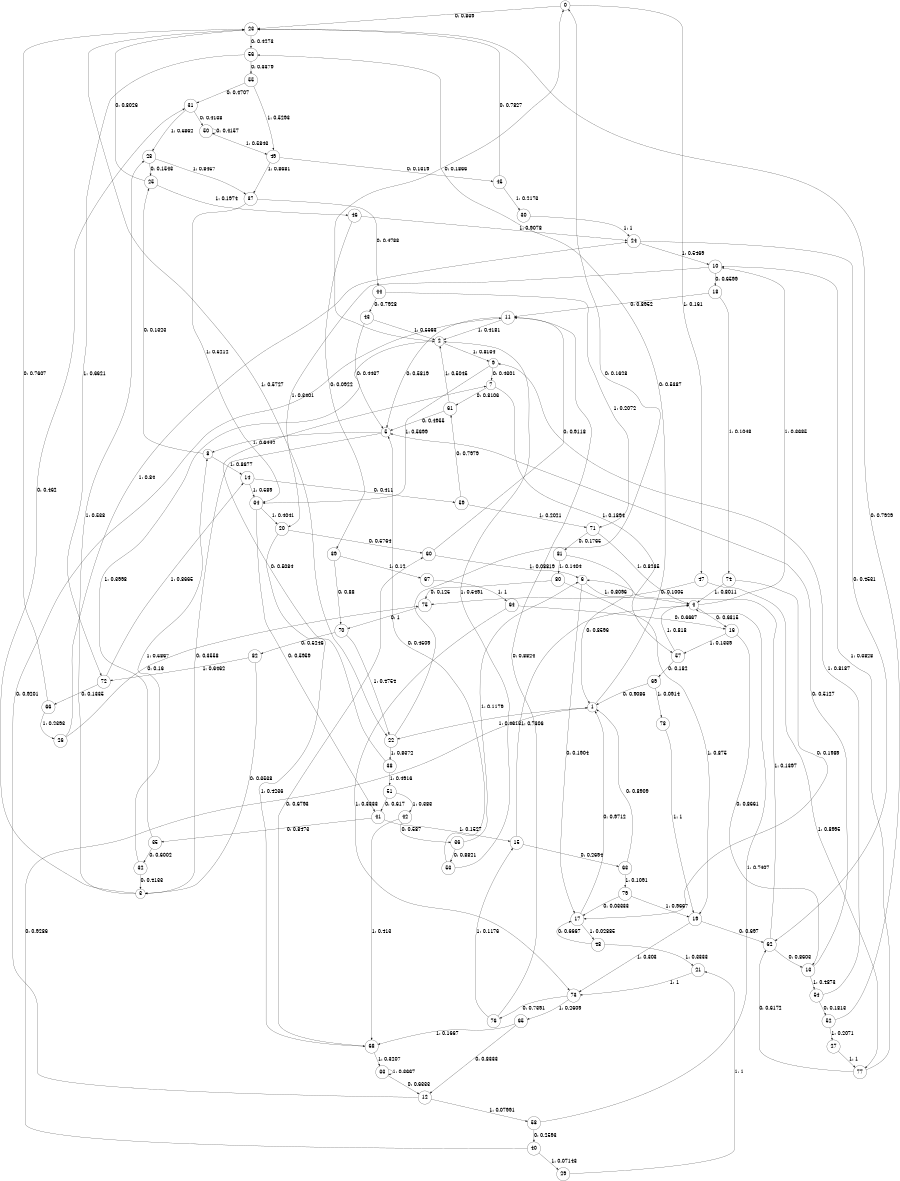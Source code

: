digraph "ch37concat_phase3_L10" {
size = "6,8.5";
ratio = "fill";
node [shape = circle];
node [fontsize = 24];
edge [fontsize = 24];
0 -> 23 [label = "0: 0.839    "];
0 -> 47 [label = "1: 0.161    "];
1 -> 56 [label = "0: 0.5387   "];
1 -> 22 [label = "1: 0.4613   "];
2 -> 0 [label = "0: 0.1866   "];
2 -> 9 [label = "1: 0.8134   "];
3 -> 31 [label = "0: 0.462    "];
3 -> 28 [label = "1: 0.538    "];
4 -> 16 [label = "0: 0.6315   "];
4 -> 10 [label = "1: 0.3685   "];
5 -> 3 [label = "0: 0.3558   "];
5 -> 8 [label = "1: 0.6442   "];
6 -> 17 [label = "0: 0.1904   "];
6 -> 4 [label = "1: 0.8096   "];
7 -> 61 [label = "0: 0.8106   "];
7 -> 57 [label = "1: 0.1894   "];
8 -> 25 [label = "0: 0.1323   "];
8 -> 14 [label = "1: 0.8677   "];
9 -> 7 [label = "0: 0.4301   "];
9 -> 34 [label = "1: 0.5699   "];
10 -> 18 [label = "0: 0.6599   "];
10 -> 20 [label = "1: 0.3401   "];
11 -> 5 [label = "0: 0.5819   "];
11 -> 2 [label = "1: 0.4181   "];
12 -> 11 [label = "0: 0.9201   "];
12 -> 58 [label = "1: 0.07991  "];
13 -> 5 [label = "0: 0.5127   "];
13 -> 54 [label = "1: 0.4873   "];
14 -> 59 [label = "0: 0.411    "];
14 -> 34 [label = "1: 0.589    "];
15 -> 63 [label = "0: 0.2694   "];
15 -> 4 [label = "1: 0.7306   "];
16 -> 13 [label = "0: 0.8661   "];
16 -> 57 [label = "1: 0.1339   "];
17 -> 1 [label = "0: 0.9712   "];
17 -> 48 [label = "1: 0.02885  "];
18 -> 11 [label = "0: 0.8952   "];
18 -> 74 [label = "1: 0.1048   "];
19 -> 62 [label = "0: 0.697    "];
19 -> 73 [label = "1: 0.303    "];
20 -> 60 [label = "0: 0.5764   "];
20 -> 68 [label = "1: 0.4236   "];
21 -> 73 [label = "1: 1        "];
22 -> 0 [label = "0: 0.1628   "];
22 -> 38 [label = "1: 0.8372   "];
23 -> 56 [label = "0: 0.4273   "];
23 -> 22 [label = "1: 0.5727   "];
24 -> 62 [label = "0: 0.4531   "];
24 -> 10 [label = "1: 0.5469   "];
25 -> 23 [label = "0: 0.8026   "];
25 -> 46 [label = "1: 0.1974   "];
26 -> 75 [label = "0: 0.16     "];
26 -> 24 [label = "1: 0.84     "];
27 -> 77 [label = "1: 1        "];
28 -> 25 [label = "0: 0.1543   "];
28 -> 37 [label = "1: 0.8457   "];
29 -> 21 [label = "1: 1        "];
30 -> 24 [label = "1: 1        "];
31 -> 50 [label = "0: 0.4138   "];
31 -> 28 [label = "1: 0.5862   "];
32 -> 3 [label = "0: 0.4133   "];
32 -> 8 [label = "1: 0.5867   "];
33 -> 12 [label = "0: 0.6333   "];
33 -> 33 [label = "1: 0.3667   "];
34 -> 41 [label = "0: 0.5959   "];
34 -> 20 [label = "1: 0.4041   "];
35 -> 32 [label = "0: 0.6002   "];
35 -> 2 [label = "1: 0.3998   "];
36 -> 53 [label = "0: 0.8821   "];
36 -> 6 [label = "1: 0.1179   "];
37 -> 44 [label = "0: 0.4788   "];
37 -> 34 [label = "1: 0.5212   "];
38 -> 7 [label = "0: 0.5084   "];
38 -> 51 [label = "1: 0.4916   "];
39 -> 70 [label = "0: 0.88     "];
39 -> 67 [label = "1: 0.12     "];
40 -> 1 [label = "0: 0.9286   "];
40 -> 29 [label = "1: 0.07143  "];
41 -> 35 [label = "0: 0.8473   "];
41 -> 15 [label = "1: 0.1527   "];
42 -> 36 [label = "0: 0.587    "];
42 -> 68 [label = "1: 0.413    "];
43 -> 5 [label = "0: 0.4437   "];
43 -> 2 [label = "1: 0.5563   "];
44 -> 43 [label = "0: 0.7928   "];
44 -> 71 [label = "1: 0.2072   "];
45 -> 23 [label = "0: 0.7827   "];
45 -> 30 [label = "1: 0.2173   "];
46 -> 39 [label = "0: 0.0922   "];
46 -> 24 [label = "1: 0.9078   "];
47 -> 75 [label = "0: 0.1005   "];
47 -> 77 [label = "1: 0.8995   "];
48 -> 17 [label = "0: 0.6667   "];
48 -> 21 [label = "1: 0.3333   "];
49 -> 45 [label = "0: 0.1319   "];
49 -> 37 [label = "1: 0.8681   "];
50 -> 50 [label = "0: 0.4157   "];
50 -> 49 [label = "1: 0.5843   "];
51 -> 41 [label = "0: 0.617    "];
51 -> 42 [label = "1: 0.383    "];
52 -> 23 [label = "0: 0.7929   "];
52 -> 27 [label = "1: 0.2071   "];
53 -> 5 [label = "0: 0.4509   "];
53 -> 2 [label = "1: 0.5491   "];
54 -> 52 [label = "0: 0.1813   "];
54 -> 9 [label = "1: 0.8187   "];
55 -> 31 [label = "0: 0.4707   "];
55 -> 49 [label = "1: 0.5293   "];
56 -> 55 [label = "0: 0.3379   "];
56 -> 72 [label = "1: 0.6621   "];
57 -> 69 [label = "0: 0.182    "];
57 -> 4 [label = "1: 0.818    "];
58 -> 40 [label = "0: 0.2593   "];
58 -> 4 [label = "1: 0.7407   "];
59 -> 61 [label = "0: 0.7979   "];
59 -> 71 [label = "1: 0.2021   "];
60 -> 11 [label = "0: 0.9118   "];
60 -> 6 [label = "1: 0.08819  "];
61 -> 5 [label = "0: 0.4955   "];
61 -> 2 [label = "1: 0.5045   "];
62 -> 13 [label = "0: 0.8603   "];
62 -> 6 [label = "1: 0.1397   "];
63 -> 1 [label = "0: 0.8909   "];
63 -> 79 [label = "1: 0.1091   "];
64 -> 16 [label = "0: 0.6667   "];
64 -> 73 [label = "1: 0.3333   "];
65 -> 12 [label = "0: 0.8333   "];
65 -> 68 [label = "1: 0.1667   "];
66 -> 23 [label = "0: 0.7607   "];
66 -> 26 [label = "1: 0.2393   "];
67 -> 64 [label = "1: 1        "];
68 -> 60 [label = "0: 0.6793   "];
68 -> 33 [label = "1: 0.3207   "];
69 -> 1 [label = "0: 0.9086   "];
69 -> 78 [label = "1: 0.0914   "];
70 -> 82 [label = "0: 0.5246   "];
70 -> 22 [label = "1: 0.4754   "];
71 -> 81 [label = "0: 0.1765   "];
71 -> 4 [label = "1: 0.8235   "];
72 -> 66 [label = "0: 0.1335   "];
72 -> 14 [label = "1: 0.8665   "];
73 -> 76 [label = "0: 0.7391   "];
73 -> 65 [label = "1: 0.2609   "];
74 -> 17 [label = "0: 0.1989   "];
74 -> 4 [label = "1: 0.8011   "];
75 -> 70 [label = "0: 1        "];
76 -> 11 [label = "0: 0.8824   "];
76 -> 15 [label = "1: 0.1176   "];
77 -> 62 [label = "0: 0.6172   "];
77 -> 10 [label = "1: 0.3828   "];
78 -> 19 [label = "1: 1        "];
79 -> 17 [label = "0: 0.03333  "];
79 -> 19 [label = "1: 0.9667   "];
80 -> 75 [label = "0: 0.125    "];
80 -> 19 [label = "1: 0.875    "];
81 -> 1 [label = "0: 0.8596   "];
81 -> 80 [label = "1: 0.1404   "];
82 -> 3 [label = "0: 0.3538   "];
82 -> 72 [label = "1: 0.6462   "];
}